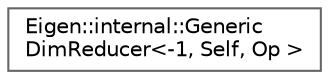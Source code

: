 digraph "类继承关系图"
{
 // LATEX_PDF_SIZE
  bgcolor="transparent";
  edge [fontname=Helvetica,fontsize=10,labelfontname=Helvetica,labelfontsize=10];
  node [fontname=Helvetica,fontsize=10,shape=box,height=0.2,width=0.4];
  rankdir="LR";
  Node0 [id="Node000000",label="Eigen::internal::Generic\lDimReducer\<-1, Self, Op \>",height=0.2,width=0.4,color="grey40", fillcolor="white", style="filled",URL="$struct_eigen_1_1internal_1_1_generic_dim_reducer_3-1_00_01_self_00_01_op_01_4.html",tooltip=" "];
}
